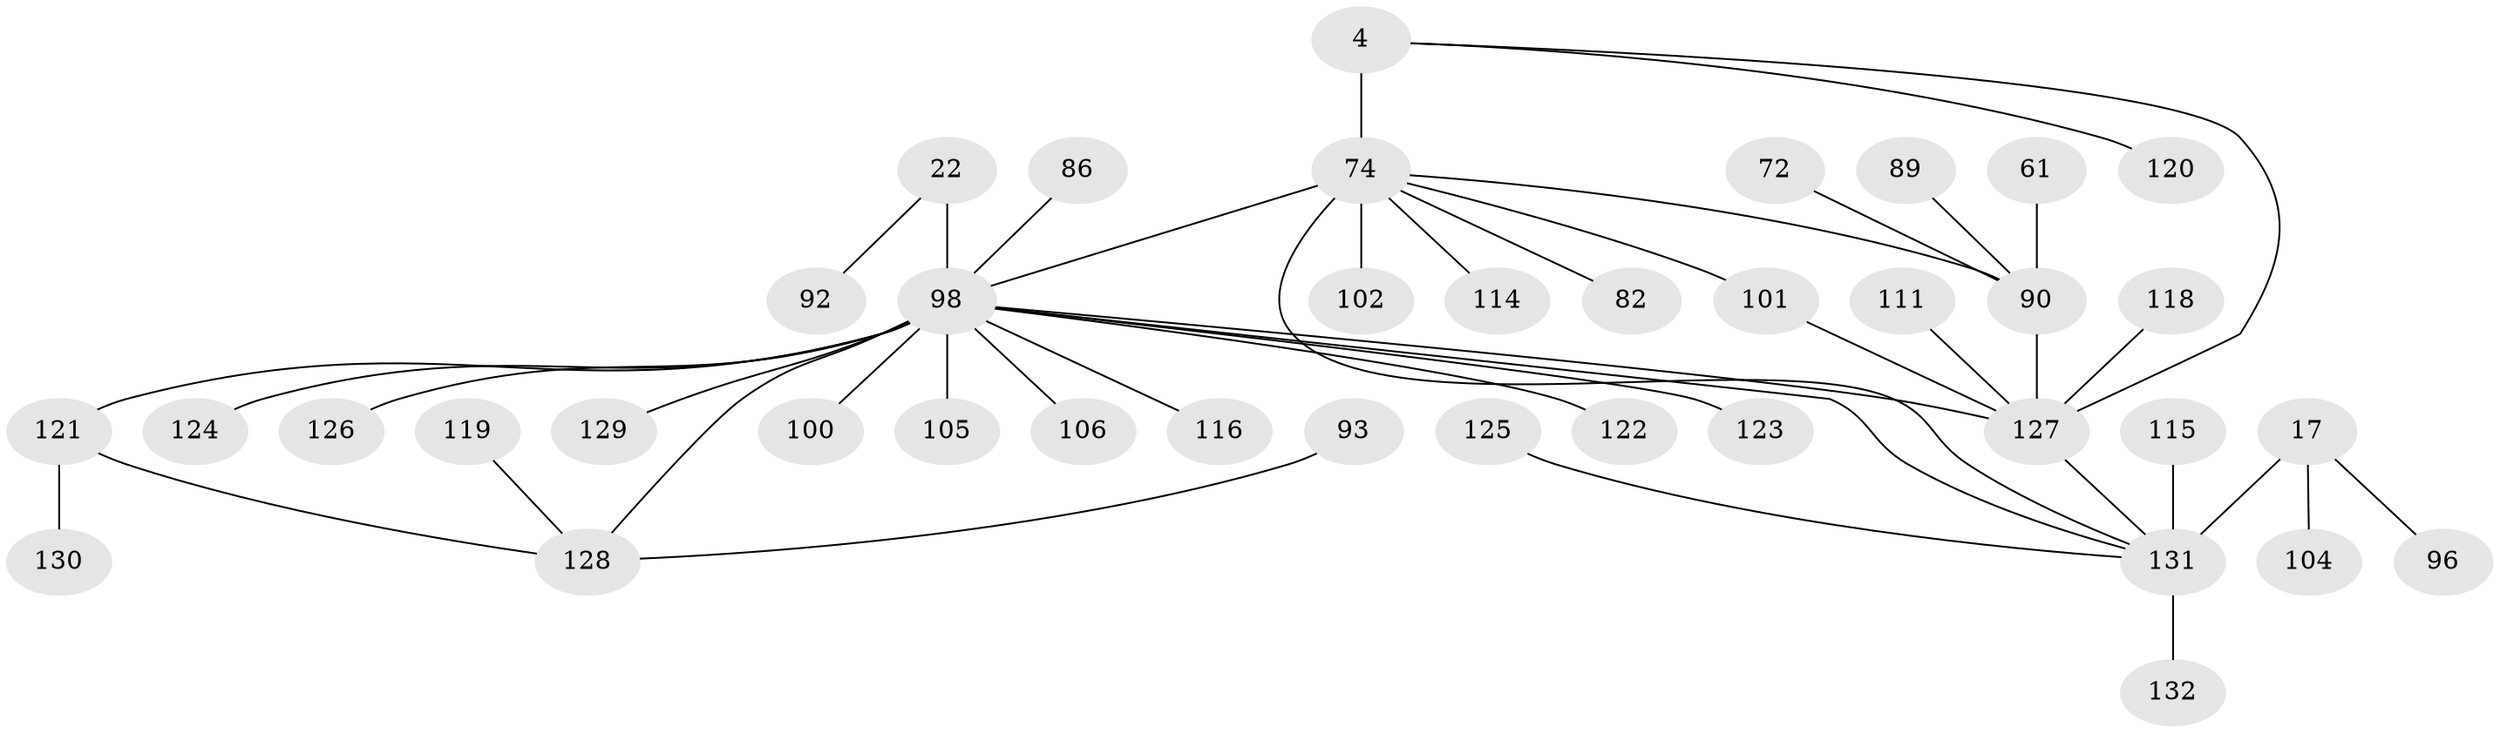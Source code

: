 // original degree distribution, {6: 0.045454545454545456, 10: 0.030303030303030304, 8: 0.045454545454545456, 7: 0.03787878787878788, 11: 0.022727272727272728, 9: 0.030303030303030304, 5: 0.015151515151515152, 12: 0.007575757575757576, 2: 0.1893939393939394, 1: 0.5303030303030303, 3: 0.030303030303030304, 4: 0.015151515151515152}
// Generated by graph-tools (version 1.1) at 2025/59/03/04/25 21:59:03]
// undirected, 39 vertices, 44 edges
graph export_dot {
graph [start="1"]
  node [color=gray90,style=filled];
  4 [super="+1"];
  17 [super="+13"];
  22 [super="+19"];
  61;
  72 [super="+63"];
  74 [super="+71+6"];
  82;
  86;
  89;
  90 [super="+27+59"];
  92;
  93 [super="+60"];
  96 [super="+56"];
  98 [super="+12+48+58+77+65+70+81"];
  100;
  101;
  102 [super="+97"];
  104;
  105;
  106;
  111;
  114 [super="+66"];
  115;
  116 [super="+55"];
  118;
  119;
  120 [super="+47"];
  121 [super="+107+11"];
  122 [super="+112+117"];
  123;
  124;
  125 [super="+84"];
  126 [super="+76"];
  127 [super="+64+30+39+50+57+87+95+99"];
  128 [super="+8+85"];
  129;
  130 [super="+78"];
  131 [super="+18+34+41+62+68+75+94+110+113"];
  132 [super="+38+51+69"];
  4 -- 120;
  4 -- 127;
  4 -- 74 [weight=8];
  17 -- 104;
  17 -- 96;
  17 -- 131 [weight=8];
  22 -- 92;
  22 -- 98 [weight=9];
  61 -- 90;
  72 -- 90;
  74 -- 98 [weight=5];
  74 -- 82;
  74 -- 131;
  74 -- 102;
  74 -- 114;
  74 -- 101;
  74 -- 90;
  86 -- 98;
  89 -- 90;
  90 -- 127 [weight=8];
  93 -- 128;
  98 -- 131 [weight=2];
  98 -- 116;
  98 -- 122;
  98 -- 127 [weight=2];
  98 -- 129;
  98 -- 100;
  98 -- 105;
  98 -- 106;
  98 -- 121 [weight=5];
  98 -- 123;
  98 -- 124;
  98 -- 126;
  98 -- 128 [weight=4];
  101 -- 127;
  111 -- 127;
  115 -- 131;
  118 -- 127;
  119 -- 128;
  121 -- 130;
  121 -- 128 [weight=4];
  125 -- 131;
  127 -- 131 [weight=2];
  131 -- 132;
}
